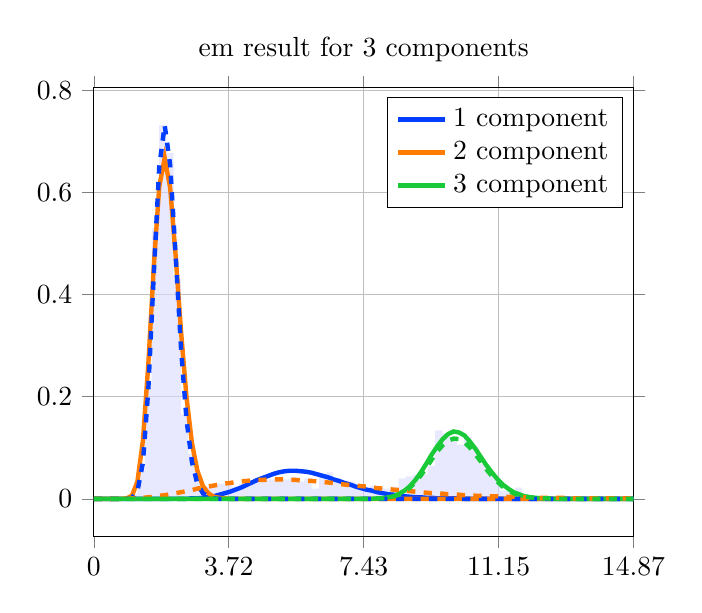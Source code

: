 \begin{tikzpicture}
\begin{axis}[title={em result for 3 components}, yticklabel style={/pgf/number format/fixed,
            /pgf/number format/precision=3}, grid={major}, yminorgrids={true}, tick align={outside}, xtick={0.0,3.717,7.434,11.151,14.868}, xmin={0.0}, xmax={14.868}, scaled y ticks={false}]
    \addplot[ybar interval, fill={blue!15}, forget plot, opacity={0.6}, draw={none}, bar width={5.0e-6}]
        table[row sep={\\}]
        {
            \\
            1.0  0.01  \\
            1.2  0.056  \\
            1.4  0.226  \\
            1.6  0.53  \\
            1.8  0.732  \\
            2.0  0.678  \\
            2.2  0.43  \\
            2.4  0.166  \\
            2.6  0.088  \\
            2.8  0.036  \\
            3.0  0.024  \\
            3.2  0.026  \\
            3.4  0.03  \\
            3.6  0.034  \\
            3.8  0.024  \\
            4.0  0.03  \\
            4.2  0.032  \\
            4.4  0.038  \\
            4.6  0.036  \\
            4.8  0.038  \\
            5.0  0.038  \\
            5.2  0.038  \\
            5.4  0.042  \\
            5.6  0.034  \\
            5.8  0.04  \\
            6.0  0.02  \\
            6.2  0.044  \\
            6.4  0.052  \\
            6.6  0.04  \\
            6.8  0.026  \\
            7.0  0.034  \\
            7.2  0.026  \\
            7.4  0.014  \\
            7.6  0.026  \\
            7.8  0.022  \\
            8.0  0.02  \\
            8.2  0.024  \\
            8.4  0.04  \\
            8.6  0.044  \\
            8.8  0.048  \\
            9.0  0.048  \\
            9.2  0.064  \\
            9.4  0.134  \\
            9.6  0.128  \\
            9.8  0.116  \\
            10.0  0.106  \\
            10.2  0.122  \\
            10.4  0.102  \\
            10.6  0.068  \\
            10.8  0.056  \\
            11.0  0.042  \\
            11.2  0.016  \\
            11.4  0.016  \\
            11.6  0.022  \\
            11.8  0.004  \\
            12.0  0.004  \\
            12.2  0.0  \\
            12.4  0.002  \\
            12.6  0.002  \\
            12.8  0.0  \\
            13.0  0.0  \\
            13.2  0.002  \\
            13.4  0.0  \\
            13.6  0.006  \\
            13.8  0.0  \\
            14.0  0.002  \\
            14.2  0.0  \\
            14.4  0.0  \\
            14.6  0.0  \\
            14.8  0.002  \\
            15.0  0.0  \\
        }
        ;
    \addplot[style={{ultra thick}}, color={rgb,1:red,0.008;green,0.243;blue,1.0}]
        table[row sep={\\}]
        {
            \\
            0.0  0.0  \\
            0.15  7.71e-26  \\
            0.3  8.379e-20  \\
            0.451  2.248e-16  \\
            0.601  5.161e-14  \\
            0.751  3.081e-12  \\
            0.901  7.847e-11  \\
            1.051  1.11e-9  \\
            1.201  1.021e-8  \\
            1.352  6.762e-8  \\
            1.502  3.455e-7  \\
            1.652  1.431e-6  \\
            1.802  4.987e-6  \\
            1.952  1.502e-5  \\
            2.103  3.998e-5  \\
            2.253  9.564e-5  \\
            2.403  0.0  \\
            2.553  0.0  \\
            2.703  0.001  \\
            2.853  0.001  \\
            3.004  0.002  \\
            3.154  0.004  \\
            3.304  0.005  \\
            3.454  0.008  \\
            3.604  0.011  \\
            3.755  0.014  \\
            3.905  0.018  \\
            4.055  0.022  \\
            4.205  0.027  \\
            4.355  0.032  \\
            4.505  0.037  \\
            4.656  0.041  \\
            4.806  0.045  \\
            4.956  0.049  \\
            5.106  0.052  \\
            5.256  0.054  \\
            5.407  0.055  \\
            5.557  0.055  \\
            5.707  0.054  \\
            5.857  0.053  \\
            6.007  0.051  \\
            6.157  0.048  \\
            6.308  0.045  \\
            6.458  0.042  \\
            6.608  0.038  \\
            6.758  0.035  \\
            6.908  0.031  \\
            7.059  0.028  \\
            7.209  0.024  \\
            7.359  0.021  \\
            7.509  0.018  \\
            7.659  0.016  \\
            7.809  0.013  \\
            7.96  0.011  \\
            8.11  0.009  \\
            8.26  0.008  \\
            8.41  0.006  \\
            8.56  0.005  \\
            8.711  0.004  \\
            8.861  0.003  \\
            9.011  0.003  \\
            9.161  0.002  \\
            9.311  0.002  \\
            9.461  0.001  \\
            9.612  0.001  \\
            9.762  0.001  \\
            9.912  0.001  \\
            10.062  0.001  \\
            10.212  0.0  \\
            10.363  0.0  \\
            10.513  0.0  \\
            10.663  0.0  \\
            10.813  0.0  \\
            10.963  0.0  \\
            11.113  7.898e-5  \\
            11.264  5.924e-5  \\
            11.414  4.426e-5  \\
            11.564  3.296e-5  \\
            11.714  2.445e-5  \\
            11.864  1.808e-5  \\
            12.014  1.332e-5  \\
            12.165  9.785e-6  \\
            12.315  7.165e-6  \\
            12.465  5.229e-6  \\
            12.615  3.805e-6  \\
            12.765  2.761e-6  \\
            12.916  1.998e-6  \\
            13.066  1.441e-6  \\
            13.216  1.037e-6  \\
            13.366  7.438e-7  \\
            13.516  5.323e-7  \\
            13.666  3.799e-7  \\
            13.817  2.705e-7  \\
            13.967  1.921e-7  \\
            14.117  1.361e-7  \\
            14.267  9.621e-8  \\
            14.417  6.785e-8  \\
            14.568  4.774e-8  \\
            14.718  3.351e-8  \\
            14.868  2.348e-8  \\
        }
        ;
    \addlegendentry {1 component}
    \addplot[style={{ultra thick}}, color={rgb,1:red,1.0;green,0.486;blue,0.0}]
        table[row sep={\\}]
        {
            \\
            0.0  0.0  \\
            0.15  3.178e-22  \\
            0.3  3.277e-14  \\
            0.451  6.116e-10  \\
            0.601  3.351e-7  \\
            0.751  2.657e-5  \\
            0.901  0.001  \\
            1.051  0.006  \\
            1.201  0.034  \\
            1.352  0.114  \\
            1.502  0.265  \\
            1.652  0.456  \\
            1.802  0.612  \\
            1.952  0.668  \\
            2.103  0.609  \\
            2.253  0.477  \\
            2.403  0.327  \\
            2.553  0.199  \\
            2.703  0.109  \\
            2.853  0.055  \\
            3.004  0.025  \\
            3.154  0.011  \\
            3.304  0.004  \\
            3.454  0.002  \\
            3.604  0.001  \\
            3.755  0.0  \\
            3.905  6.209e-5  \\
            4.055  1.906e-5  \\
            4.205  5.618e-6  \\
            4.355  1.593e-6  \\
            4.505  4.361e-7  \\
            4.656  1.155e-7  \\
            4.806  2.963e-8  \\
            4.956  7.383e-9  \\
            5.106  1.79e-9  \\
            5.256  4.229e-10  \\
            5.407  9.748e-11  \\
            5.557  2.196e-11  \\
            5.707  4.839e-12  \\
            5.857  1.045e-12  \\
            6.007  2.211e-13  \\
            6.157  4.592e-14  \\
            6.308  9.37e-15  \\
            6.458  1.88e-15  \\
            6.608  3.71e-16  \\
            6.758  7.212e-17  \\
            6.908  1.381e-17  \\
            7.059  2.607e-18  \\
            7.209  4.857e-19  \\
            7.359  8.93e-20  \\
            7.509  1.621e-20  \\
            7.659  2.909e-21  \\
            7.809  5.16e-22  \\
            7.96  9.05e-23  \\
            8.11  1.571e-23  \\
            8.26  2.698e-24  \\
            8.41  4.589e-25  \\
            8.56  7.73e-26  \\
            8.711  1.29e-26  \\
            8.861  2.135e-27  \\
            9.011  3.501e-28  \\
            9.161  5.695e-29  \\
            9.311  9.189e-30  \\
            9.461  1.471e-30  \\
            9.612  2.338e-31  \\
            9.762  3.687e-32  \\
            9.912  5.776e-33  \\
            10.062  8.984e-34  \\
            10.212  1.388e-34  \\
            10.363  2.131e-35  \\
            10.513  3.251e-36  \\
            10.663  4.93e-37  \\
            10.813  7.43e-38  \\
            10.963  1.114e-38  \\
            11.113  1.659e-39  \\
            11.264  2.459e-40  \\
            11.414  3.626e-41  \\
            11.564  5.317e-42  \\
            11.714  7.759e-43  \\
            11.864  1.127e-43  \\
            12.014  1.628e-44  \\
            12.165  2.341e-45  \\
            12.315  3.352e-46  \\
            12.465  4.779e-47  \\
            12.615  6.782e-48  \\
            12.765  9.584e-49  \\
            12.916  1.349e-49  \\
            13.066  1.891e-50  \\
            13.216  2.639e-51  \\
            13.366  3.671e-52  \\
            13.516  5.086e-53  \\
            13.666  7.02e-54  \\
            13.817  9.656e-55  \\
            13.967  1.323e-55  \\
            14.117  1.807e-56  \\
            14.267  2.46e-57  \\
            14.417  3.338e-58  \\
            14.568  4.513e-59  \\
            14.718  6.084e-60  \\
            14.868  8.175e-61  \\
        }
        ;
    \addlegendentry {2 component}
    \addplot[style={{ultra thick}}, color={rgb,1:red,0.102;green,0.788;blue,0.22}]
        table[row sep={\\}]
        {
            \\
            0.0  0.0  \\
            0.15  1.256e-272  \\
            0.3  2.334e-215  \\
            0.451  2.185e-182  \\
            0.601  2.305e-159  \\
            0.751  8.609e-142  \\
            0.901  1.147e-127  \\
            1.051  6.377e-116  \\
            1.201  6.431e-106  \\
            1.352  3.033e-97  \\
            1.502  1.277e-89  \\
            1.652  7.614e-83  \\
            1.802  9.04e-77  \\
            1.952  2.768e-71  \\
            2.103  2.672e-66  \\
            2.253  9.542e-62  \\
            2.403  1.433e-57  \\
            2.553  1.005e-53  \\
            2.703  3.591e-50  \\
            2.853  7.036e-47  \\
            3.004  8.037e-44  \\
            3.154  5.643e-41  \\
            3.304  2.548e-38  \\
            3.454  7.693e-36  \\
            3.604  1.608e-33  \\
            3.755  2.397e-31  \\
            3.905  2.617e-29  \\
            4.055  2.143e-27  \\
            4.205  1.343e-25  \\
            4.355  6.569e-24  \\
            4.505  2.549e-22  \\
            4.656  7.968e-21  \\
            4.806  2.034e-19  \\
            4.956  4.295e-18  \\
            5.106  7.584e-17  \\
            5.256  1.132e-15  \\
            5.407  1.441e-14  \\
            5.557  1.579e-13  \\
            5.707  1.501e-12  \\
            5.857  1.247e-11  \\
            6.007  9.113e-11  \\
            6.157  5.899e-10  \\
            6.308  3.401e-9  \\
            6.458  1.756e-8  \\
            6.608  8.162e-8  \\
            6.758  3.431e-7  \\
            6.908  1.31e-6  \\
            7.059  4.564e-6  \\
            7.209  1.456e-5  \\
            7.359  4.267e-5  \\
            7.509  0.0  \\
            7.659  0.0  \\
            7.809  0.001  \\
            7.96  0.001  \\
            8.11  0.003  \\
            8.26  0.005  \\
            8.41  0.01  \\
            8.56  0.016  \\
            8.711  0.025  \\
            8.861  0.037  \\
            9.011  0.052  \\
            9.161  0.069  \\
            9.311  0.087  \\
            9.461  0.103  \\
            9.612  0.117  \\
            9.762  0.127  \\
            9.912  0.132  \\
            10.062  0.13  \\
            10.212  0.124  \\
            10.363  0.112  \\
            10.513  0.098  \\
            10.663  0.082  \\
            10.813  0.066  \\
            10.963  0.052  \\
            11.113  0.039  \\
            11.264  0.028  \\
            11.414  0.02  \\
            11.564  0.013  \\
            11.714  0.009  \\
            11.864  0.005  \\
            12.014  0.003  \\
            12.165  0.002  \\
            12.315  0.001  \\
            12.465  0.001  \\
            12.615  0.0  \\
            12.765  0.0  \\
            12.916  9.702e-5  \\
            13.066  4.885e-5  \\
            13.216  2.397e-5  \\
            13.366  1.147e-5  \\
            13.516  5.356e-6  \\
            13.666  2.442e-6  \\
            13.817  1.087e-6  \\
            13.967  4.731e-7  \\
            14.117  2.013e-7  \\
            14.267  8.379e-8  \\
            14.417  3.413e-8  \\
            14.568  1.361e-8  \\
            14.718  5.318e-9  \\
            14.868  2.036e-9  \\
        }
        ;
    \addlegendentry {3 component}
    \addplot[style={{ultra thick, dashed}}, color={rgb,1:red,0.008;green,0.243;blue,1.0}]
        table[row sep={\\}]
        {
            \\
            0.0  0.0  \\
            0.15  1.187e-28  \\
            0.3  3.238e-18  \\
            0.451  1.184e-12  \\
            0.601  4.38e-9  \\
            0.751  1.308e-6  \\
            0.901  7.945e-5  \\
            1.051  0.002  \\
            1.201  0.015  \\
            1.352  0.071  \\
            1.502  0.216  \\
            1.652  0.441  \\
            1.802  0.651  \\
            1.952  0.732  \\
            2.103  0.654  \\
            2.253  0.478  \\
            2.403  0.294  \\
            2.553  0.155  \\
            2.703  0.072  \\
            2.853  0.029  \\
            3.004  0.011  \\
            3.154  0.004  \\
            3.304  0.001  \\
            3.454  0.0  \\
            3.604  7.947e-5  \\
            3.755  1.937e-5  \\
            3.905  4.436e-6  \\
            4.055  9.59e-7  \\
            4.205  1.965e-7  \\
            4.355  3.83e-8  \\
            4.505  7.128e-9  \\
            4.656  1.27e-9  \\
            4.806  2.174e-10  \\
            4.956  3.58e-11  \\
            5.106  5.69e-12  \\
            5.256  8.742e-13  \\
            5.407  1.301e-13  \\
            5.557  1.879e-14  \\
            5.707  2.637e-15  \\
            5.857  3.603e-16  \\
            6.007  4.798e-17  \\
            6.157  6.234e-18  \\
            6.308  7.916e-19  \\
            6.458  9.83e-20  \\
            6.608  1.195e-20  \\
            6.758  1.425e-21  \\
            6.908  1.665e-22  \\
            7.059  1.911e-23  \\
            7.209  2.155e-24  \\
            7.359  2.389e-25  \\
            7.509  2.606e-26  \\
            7.659  2.798e-27  \\
            7.809  2.96e-28  \\
            7.96  3.087e-29  \\
            8.11  3.174e-30  \\
            8.26  3.221e-31  \\
            8.41  3.226e-32  \\
            8.56  3.192e-33  \\
            8.711  3.12e-34  \\
            8.861  3.015e-35  \\
            9.011  2.88e-36  \\
            9.161  2.722e-37  \\
            9.311  2.546e-38  \\
            9.461  2.357e-39  \\
            9.612  2.161e-40  \\
            9.762  1.963e-41  \\
            9.912  1.766e-42  \\
            10.062  1.575e-43  \\
            10.212  1.392e-44  \\
            10.363  1.22e-45  \\
            10.513  1.061e-46  \\
            10.663  9.153e-48  \\
            10.813  7.835e-49  \\
            10.963  6.656e-50  \\
            11.113  5.613e-51  \\
            11.264  4.7e-52  \\
            11.414  3.908e-53  \\
            11.564  3.228e-54  \\
            11.714  2.648e-55  \\
            11.864  2.159e-56  \\
            12.014  1.749e-57  \\
            12.165  1.409e-58  \\
            12.315  1.128e-59  \\
            12.465  8.976e-61  \\
            12.615  7.103e-62  \\
            12.765  5.59e-63  \\
            12.916  4.376e-64  \\
            13.066  3.408e-65  \\
            13.216  2.64e-66  \\
            13.366  2.035e-67  \\
            13.516  1.561e-68  \\
            13.666  1.191e-69  \\
            13.817  9.05e-71  \\
            13.967  6.844e-72  \\
            14.117  5.152e-73  \\
            14.267  3.862e-74  \\
            14.417  2.882e-75  \\
            14.568  2.142e-76  \\
            14.718  1.585e-77  \\
            14.868  1.168e-78  \\
        }
        ;
    \addplot[style={{ultra thick, dashed}}, color={rgb,1:red,1.0;green,0.486;blue,0.0}]
        table[row sep={\\}]
        {
            \\
            0.0  0.0  \\
            0.15  1.181e-7  \\
            0.3  3.253e-6  \\
            0.451  2.126e-5  \\
            0.601  7.708e-5  \\
            0.751  0.0  \\
            0.901  0.0  \\
            1.051  0.001  \\
            1.201  0.001  \\
            1.352  0.002  \\
            1.502  0.003  \\
            1.652  0.004  \\
            1.802  0.006  \\
            1.952  0.007  \\
            2.103  0.009  \\
            2.253  0.011  \\
            2.403  0.013  \\
            2.553  0.015  \\
            2.703  0.017  \\
            2.853  0.02  \\
            3.004  0.022  \\
            3.154  0.024  \\
            3.304  0.026  \\
            3.454  0.028  \\
            3.604  0.03  \\
            3.755  0.031  \\
            3.905  0.033  \\
            4.055  0.034  \\
            4.205  0.035  \\
            4.355  0.036  \\
            4.505  0.037  \\
            4.656  0.037  \\
            4.806  0.038  \\
            4.956  0.038  \\
            5.106  0.038  \\
            5.256  0.038  \\
            5.407  0.037  \\
            5.557  0.037  \\
            5.707  0.036  \\
            5.857  0.035  \\
            6.007  0.035  \\
            6.157  0.034  \\
            6.308  0.033  \\
            6.458  0.032  \\
            6.608  0.031  \\
            6.758  0.029  \\
            6.908  0.028  \\
            7.059  0.027  \\
            7.209  0.026  \\
            7.359  0.025  \\
            7.509  0.024  \\
            7.659  0.022  \\
            7.809  0.021  \\
            7.96  0.02  \\
            8.11  0.019  \\
            8.26  0.018  \\
            8.41  0.017  \\
            8.56  0.016  \\
            8.711  0.015  \\
            8.861  0.014  \\
            9.011  0.013  \\
            9.161  0.012  \\
            9.311  0.011  \\
            9.461  0.011  \\
            9.612  0.01  \\
            9.762  0.009  \\
            9.912  0.009  \\
            10.062  0.008  \\
            10.212  0.007  \\
            10.363  0.007  \\
            10.513  0.006  \\
            10.663  0.006  \\
            10.813  0.005  \\
            10.963  0.005  \\
            11.113  0.005  \\
            11.264  0.004  \\
            11.414  0.004  \\
            11.564  0.004  \\
            11.714  0.003  \\
            11.864  0.003  \\
            12.014  0.003  \\
            12.165  0.002  \\
            12.315  0.002  \\
            12.465  0.002  \\
            12.615  0.002  \\
            12.765  0.002  \\
            12.916  0.002  \\
            13.066  0.001  \\
            13.216  0.001  \\
            13.366  0.001  \\
            13.516  0.001  \\
            13.666  0.001  \\
            13.817  0.001  \\
            13.967  0.001  \\
            14.117  0.001  \\
            14.267  0.001  \\
            14.417  0.001  \\
            14.568  0.001  \\
            14.718  0.001  \\
            14.868  0.0  \\
        }
        ;
    \addplot[style={{ultra thick, dashed}}, color={rgb,1:red,0.102;green,0.788;blue,0.22}]
        table[row sep={\\}]
        {
            \\
            0.0  0.0  \\
            0.15  5.943e-279  \\
            0.3  2.369e-220  \\
            0.451  1.295e-186  \\
            0.601  4.684e-163  \\
            0.751  4.48e-145  \\
            0.901  1.27e-130  \\
            1.051  1.324e-118  \\
            1.201  2.279e-108  \\
            1.352  1.709e-99  \\
            1.502  1.081e-91  \\
            1.652  9.26e-85  \\
            1.802  1.521e-78  \\
            1.952  6.241e-73  \\
            2.103  7.863e-68  \\
            2.253  3.579e-63  \\
            2.403  6.715e-59  \\
            2.553  5.782e-55  \\
            2.703  2.497e-51  \\
            2.853  5.831e-48  \\
            3.004  7.84e-45  \\
            3.154  6.405e-42  \\
            3.304  3.331e-39  \\
            3.454  1.148e-36  \\
            3.604  2.714e-34  \\
            3.755  4.541e-32  \\
            3.905  5.525e-30  \\
            4.055  5.007e-28  \\
            4.205  3.453e-26  \\
            4.355  1.847e-24  \\
            4.505  7.797e-23  \\
            4.656  2.638e-21  \\
            4.806  7.256e-20  \\
            4.956  1.643e-18  \\
            5.106  3.099e-17  \\
            5.256  4.921e-16  \\
            5.407  6.641e-15  \\
            5.557  7.686e-14  \\
            5.707  7.692e-13  \\
            5.857  6.707e-12  \\
            6.007  5.13e-11  \\
            6.157  3.465e-10  \\
            6.308  2.079e-9  \\
            6.458  1.114e-8  \\
            6.608  5.364e-8  \\
            6.758  2.329e-7  \\
            6.908  9.168e-7  \\
            7.059  3.285e-6  \\
            7.209  1.075e-5  \\
            7.359  3.229e-5  \\
            7.509  8.926e-5  \\
            7.659  0.0  \\
            7.809  0.001  \\
            7.96  0.001  \\
            8.11  0.002  \\
            8.26  0.005  \\
            8.41  0.008  \\
            8.56  0.014  \\
            8.711  0.022  \\
            8.861  0.033  \\
            9.011  0.046  \\
            9.161  0.061  \\
            9.311  0.077  \\
            9.461  0.093  \\
            9.612  0.105  \\
            9.762  0.114  \\
            9.912  0.118  \\
            10.062  0.117  \\
            10.212  0.111  \\
            10.363  0.1  \\
            10.513  0.087  \\
            10.663  0.073  \\
            10.813  0.058  \\
            10.963  0.045  \\
            11.113  0.034  \\
            11.264  0.024  \\
            11.414  0.017  \\
            11.564  0.011  \\
            11.714  0.007  \\
            11.864  0.005  \\
            12.014  0.003  \\
            12.165  0.002  \\
            12.315  0.001  \\
            12.465  0.001  \\
            12.615  0.0  \\
            12.765  0.0  \\
            12.916  7.251e-5  \\
            13.066  3.59e-5  \\
            13.216  1.731e-5  \\
            13.366  8.136e-6  \\
            13.516  3.729e-6  \\
            13.666  1.668e-6  \\
            13.817  7.281e-7  \\
            13.967  3.105e-7  \\
            14.117  1.294e-7  \\
            14.267  5.273e-8  \\
            14.417  2.102e-8  \\
            14.568  8.198e-9  \\
            14.718  3.131e-9  \\
            14.868  1.171e-9  \\
        }
        ;
\end{axis}
\end{tikzpicture}
